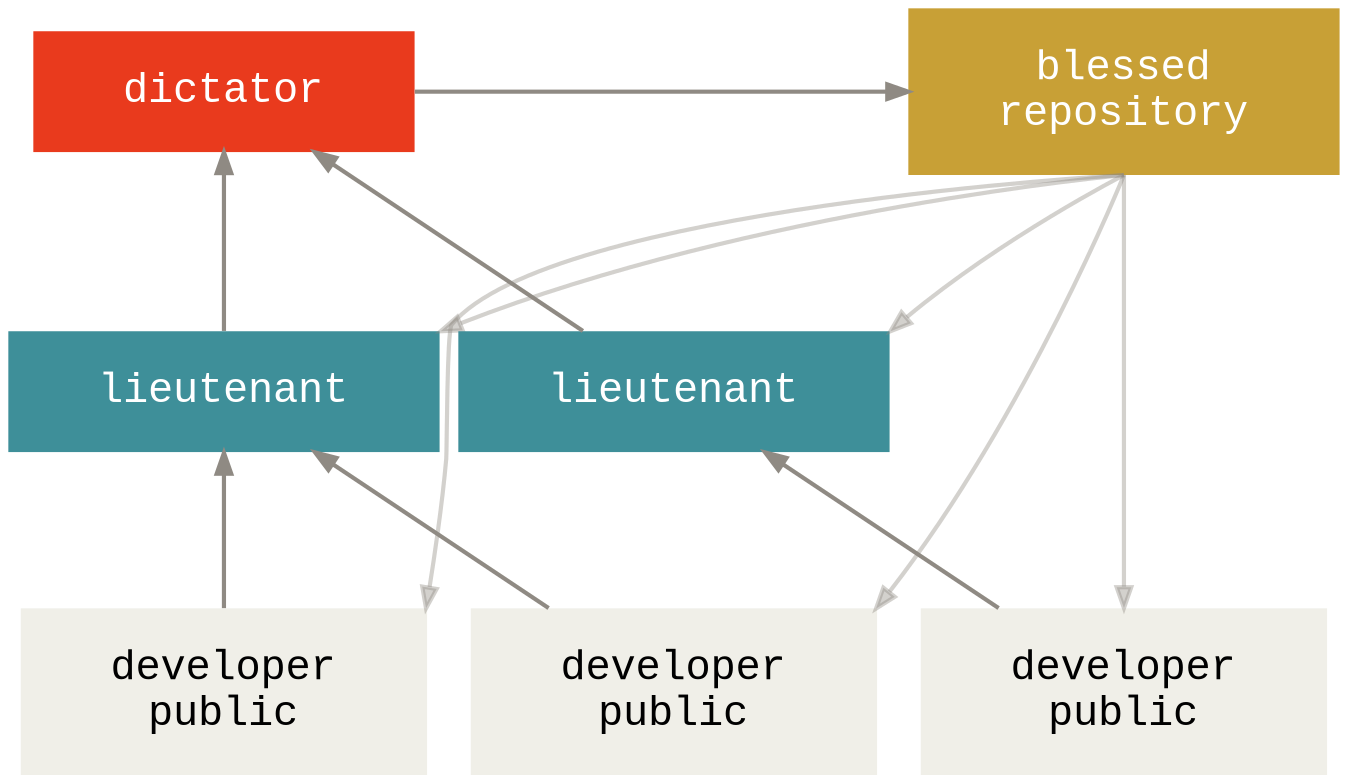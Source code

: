 graph Git {
  layout=neato
  bgcolor="transparent"

  ranksep=1
  nodesep=.5

  edge [color="#8f8a83"
        dir="forward"
        penwidth=2]
  node [shape=box
        style="filled"
        fillcolor="#e93a1d"
        fontname="Menlo, Monaco, Consolas, Lucida Console, Courier New, monospace"
        fontsize=20
        fontcolor="#ffffff"
        margin=".6,.25"
        width=2.4
        penwidth=0]

  blessed [fillcolor="#c8a036"
           label="blessed\nrepository"
           pos="6,4!"]

  dictator [fillcolor="#e93a1d"
            label="dictator"
            pos="0,4!"]

  node [fillcolor="#3e8f99"]
  lt1 [label="lieutenant"
       pos="0,2!"]
  lt2 [label="lieutenant"
       pos="3,2!"]

  node [fillcolor="#f0efe8"
        fontcolor="#000000"]
  dev1 [label="developer\npublic"
        pos="0,0!"]
  dev2 [label="developer\npublic"
        pos="3,0!"]
  dev3 [label="developer\npublic",
        pos="6,0!"]

  dictator -- blessed
  lt1 -- dictator
  lt2 -- dictator
  dev1 -- lt1
  dev2 -- lt1
  dev3 -- lt2

  edge [color="#8f8a8364"]
  splines=true
  blessed:s -- dev1:ne
  blessed:s -- dev2:ne
  blessed:s -- dev3
  blessed:s -- lt1:ne
  blessed:s -- lt2:ne
}
